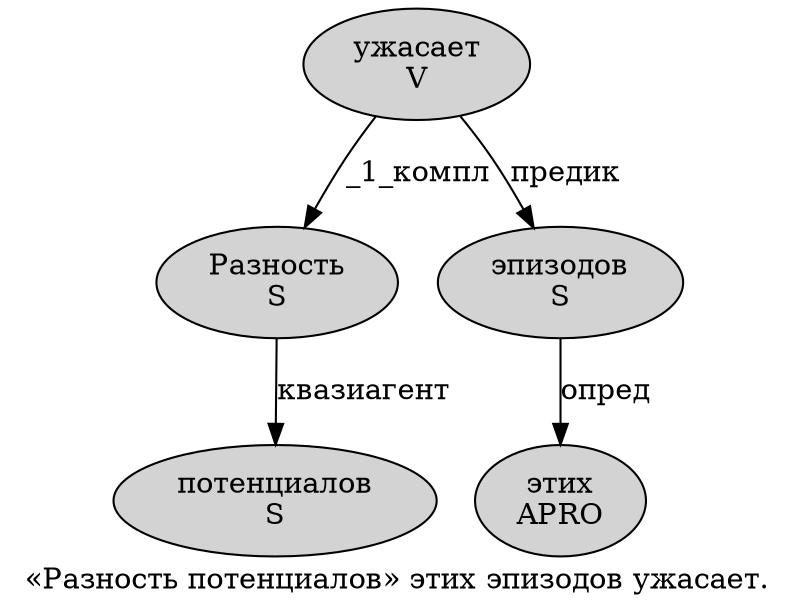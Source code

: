 digraph SENTENCE_470 {
	graph [label="«Разность потенциалов» этих эпизодов ужасает."]
	node [style=filled]
		1 [label="Разность
S" color="" fillcolor=lightgray penwidth=1 shape=ellipse]
		2 [label="потенциалов
S" color="" fillcolor=lightgray penwidth=1 shape=ellipse]
		4 [label="этих
APRO" color="" fillcolor=lightgray penwidth=1 shape=ellipse]
		5 [label="эпизодов
S" color="" fillcolor=lightgray penwidth=1 shape=ellipse]
		6 [label="ужасает
V" color="" fillcolor=lightgray penwidth=1 shape=ellipse]
			6 -> 1 [label="_1_компл"]
			6 -> 5 [label="предик"]
			5 -> 4 [label="опред"]
			1 -> 2 [label="квазиагент"]
}